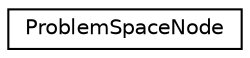 digraph "Graphical Class Hierarchy"
{
 // LATEX_PDF_SIZE
  edge [fontname="Helvetica",fontsize="10",labelfontname="Helvetica",labelfontsize="10"];
  node [fontname="Helvetica",fontsize="10",shape=record];
  rankdir="LR";
  Node0 [label="ProblemSpaceNode",height=0.2,width=0.4,color="black", fillcolor="white", style="filled",URL="$classProblemSpaceNode.html",tooltip=" "];
}

